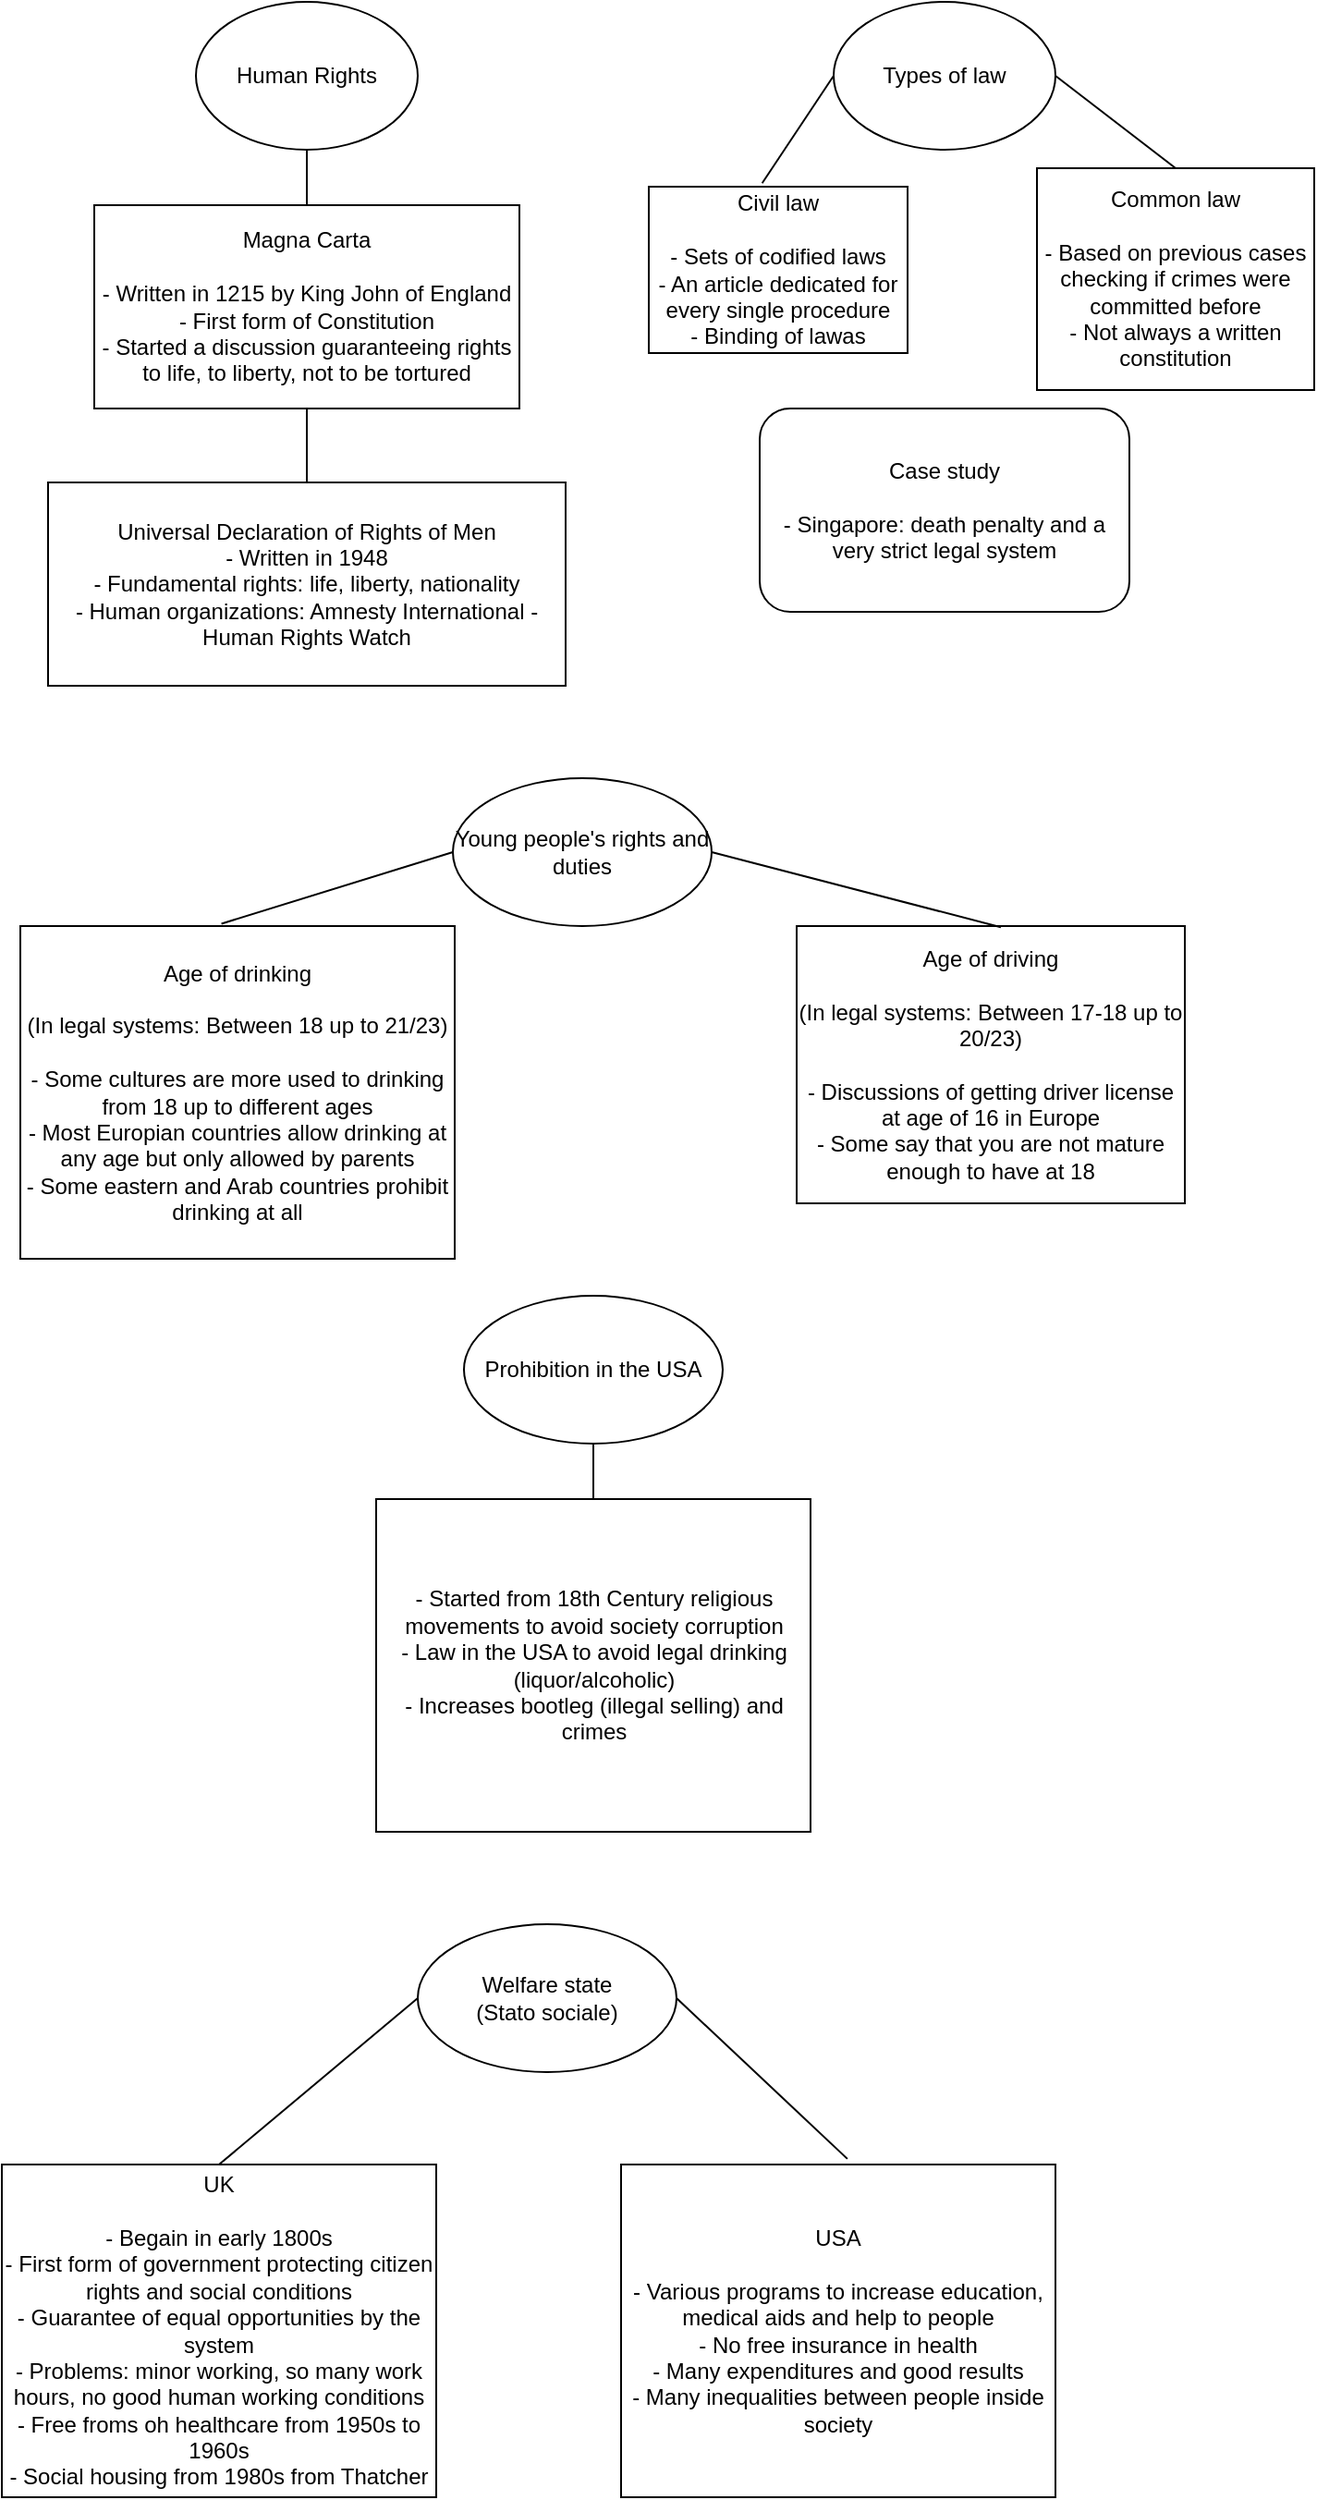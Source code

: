 <mxfile version="22.0.3" type="device">
  <diagram name="Pagina-1" id="fgEIDOo5GtxxUQLo1sm6">
    <mxGraphModel dx="1290" dy="621" grid="1" gridSize="10" guides="1" tooltips="1" connect="1" arrows="1" fold="1" page="1" pageScale="1" pageWidth="827" pageHeight="1169" math="0" shadow="0">
      <root>
        <mxCell id="0" />
        <mxCell id="1" parent="0" />
        <mxCell id="p7SyDIi_kHGNF9VmyP0l-3" value="Magna Carta&lt;br&gt;&lt;br&gt;- Written in 1215 by King John of England&lt;br&gt;- First form of Constitution&lt;br&gt;- Started a discussion guaranteeing rights to life, to liberty, not to be tortured&lt;br&gt;" style="rounded=0;whiteSpace=wrap;html=1;" vertex="1" parent="1">
          <mxGeometry x="150" y="220" width="230" height="110" as="geometry" />
        </mxCell>
        <mxCell id="p7SyDIi_kHGNF9VmyP0l-5" value="Human Rights" style="ellipse;whiteSpace=wrap;html=1;" vertex="1" parent="1">
          <mxGeometry x="205" y="110" width="120" height="80" as="geometry" />
        </mxCell>
        <mxCell id="p7SyDIi_kHGNF9VmyP0l-6" value="Universal Declaration of Rights of Men&lt;br&gt;- Written in 1948&lt;br&gt;- Fundamental rights: life, liberty, nationality&lt;br&gt;- Human organizations: Amnesty International - Human Rights Watch" style="rounded=0;whiteSpace=wrap;html=1;" vertex="1" parent="1">
          <mxGeometry x="125" y="370" width="280" height="110" as="geometry" />
        </mxCell>
        <mxCell id="p7SyDIi_kHGNF9VmyP0l-7" value="Types of law" style="ellipse;whiteSpace=wrap;html=1;" vertex="1" parent="1">
          <mxGeometry x="550" y="110" width="120" height="80" as="geometry" />
        </mxCell>
        <mxCell id="p7SyDIi_kHGNF9VmyP0l-8" value="Civil law&lt;br&gt;&lt;br&gt;- Sets of codified laws&lt;br&gt;- An article dedicated for every single procedure&lt;br&gt;- Binding of lawas" style="rounded=0;whiteSpace=wrap;html=1;" vertex="1" parent="1">
          <mxGeometry x="450" y="210" width="140" height="90" as="geometry" />
        </mxCell>
        <mxCell id="p7SyDIi_kHGNF9VmyP0l-9" value="Common law&lt;br&gt;&lt;br&gt;- Based on previous cases checking if crimes were committed before&lt;br&gt;- Not always a written constitution" style="rounded=0;whiteSpace=wrap;html=1;" vertex="1" parent="1">
          <mxGeometry x="660" y="200" width="150" height="120" as="geometry" />
        </mxCell>
        <mxCell id="p7SyDIi_kHGNF9VmyP0l-10" value="" style="endArrow=none;html=1;rounded=0;entryX=0;entryY=0.5;entryDx=0;entryDy=0;exitX=0.438;exitY=-0.021;exitDx=0;exitDy=0;exitPerimeter=0;" edge="1" parent="1" source="p7SyDIi_kHGNF9VmyP0l-8" target="p7SyDIi_kHGNF9VmyP0l-7">
          <mxGeometry width="50" height="50" relative="1" as="geometry">
            <mxPoint x="580" y="250" as="sourcePoint" />
            <mxPoint x="630" y="200" as="targetPoint" />
          </mxGeometry>
        </mxCell>
        <mxCell id="p7SyDIi_kHGNF9VmyP0l-11" value="" style="endArrow=none;html=1;rounded=0;entryX=1;entryY=0.5;entryDx=0;entryDy=0;exitX=0.5;exitY=0;exitDx=0;exitDy=0;" edge="1" parent="1" source="p7SyDIi_kHGNF9VmyP0l-9" target="p7SyDIi_kHGNF9VmyP0l-7">
          <mxGeometry width="50" height="50" relative="1" as="geometry">
            <mxPoint x="543" y="209" as="sourcePoint" />
            <mxPoint x="560" y="160" as="targetPoint" />
          </mxGeometry>
        </mxCell>
        <mxCell id="p7SyDIi_kHGNF9VmyP0l-12" value="" style="endArrow=none;html=1;rounded=0;entryX=0.5;entryY=1;entryDx=0;entryDy=0;exitX=0.5;exitY=0;exitDx=0;exitDy=0;" edge="1" parent="1" source="p7SyDIi_kHGNF9VmyP0l-3" target="p7SyDIi_kHGNF9VmyP0l-5">
          <mxGeometry width="50" height="50" relative="1" as="geometry">
            <mxPoint x="240" y="330" as="sourcePoint" />
            <mxPoint x="290" y="280" as="targetPoint" />
          </mxGeometry>
        </mxCell>
        <mxCell id="p7SyDIi_kHGNF9VmyP0l-13" value="" style="endArrow=none;html=1;rounded=0;entryX=0.5;entryY=1;entryDx=0;entryDy=0;exitX=0.5;exitY=0;exitDx=0;exitDy=0;" edge="1" parent="1" source="p7SyDIi_kHGNF9VmyP0l-6" target="p7SyDIi_kHGNF9VmyP0l-3">
          <mxGeometry width="50" height="50" relative="1" as="geometry">
            <mxPoint x="240" y="450" as="sourcePoint" />
            <mxPoint x="290" y="400" as="targetPoint" />
          </mxGeometry>
        </mxCell>
        <mxCell id="p7SyDIi_kHGNF9VmyP0l-14" value="Case study&lt;br&gt;&lt;br&gt;- Singapore: death penalty and a very strict legal system" style="rounded=1;whiteSpace=wrap;html=1;" vertex="1" parent="1">
          <mxGeometry x="510" y="330" width="200" height="110" as="geometry" />
        </mxCell>
        <mxCell id="p7SyDIi_kHGNF9VmyP0l-15" value="Young people&#39;s rights and duties" style="ellipse;whiteSpace=wrap;html=1;" vertex="1" parent="1">
          <mxGeometry x="344" y="530" width="140" height="80" as="geometry" />
        </mxCell>
        <mxCell id="p7SyDIi_kHGNF9VmyP0l-16" value="Age of drinking&lt;br&gt;&lt;br&gt;(In legal systems: Between 18 up to 21/23)&lt;br&gt;&lt;br&gt;- Some cultures are more used to drinking from 18 up to different ages&lt;br&gt;- Most Europian countries allow drinking at any age but only allowed by parents&lt;br&gt;- Some eastern and Arab countries prohibit drinking at all" style="rounded=0;whiteSpace=wrap;html=1;" vertex="1" parent="1">
          <mxGeometry x="110" y="610" width="235" height="180" as="geometry" />
        </mxCell>
        <mxCell id="p7SyDIi_kHGNF9VmyP0l-18" value="Age of driving&lt;br&gt;&lt;br&gt;(In legal systems: Between 17-18 up to 20/23)&lt;br style=&quot;border-color: var(--border-color);&quot;&gt;&lt;br style=&quot;border-color: var(--border-color);&quot;&gt;- Discussions of getting driver license at age of 16 in Europe&lt;br style=&quot;border-color: var(--border-color);&quot;&gt;- Some say that you are not mature enough to have at 18" style="rounded=0;whiteSpace=wrap;html=1;" vertex="1" parent="1">
          <mxGeometry x="530" y="610" width="210" height="150" as="geometry" />
        </mxCell>
        <mxCell id="p7SyDIi_kHGNF9VmyP0l-19" value="" style="endArrow=none;html=1;rounded=0;exitX=0.463;exitY=-0.007;exitDx=0;exitDy=0;exitPerimeter=0;entryX=0;entryY=0.5;entryDx=0;entryDy=0;" edge="1" parent="1" source="p7SyDIi_kHGNF9VmyP0l-16" target="p7SyDIi_kHGNF9VmyP0l-15">
          <mxGeometry width="50" height="50" relative="1" as="geometry">
            <mxPoint x="420" y="690" as="sourcePoint" />
            <mxPoint x="470" y="640" as="targetPoint" />
          </mxGeometry>
        </mxCell>
        <mxCell id="p7SyDIi_kHGNF9VmyP0l-20" value="" style="endArrow=none;html=1;rounded=0;exitX=0.526;exitY=0.004;exitDx=0;exitDy=0;exitPerimeter=0;entryX=1;entryY=0.5;entryDx=0;entryDy=0;" edge="1" parent="1" source="p7SyDIi_kHGNF9VmyP0l-18" target="p7SyDIi_kHGNF9VmyP0l-15">
          <mxGeometry width="50" height="50" relative="1" as="geometry">
            <mxPoint x="229" y="619" as="sourcePoint" />
            <mxPoint x="370" y="580" as="targetPoint" />
          </mxGeometry>
        </mxCell>
        <mxCell id="p7SyDIi_kHGNF9VmyP0l-21" value="Prohibition in the USA" style="ellipse;whiteSpace=wrap;html=1;" vertex="1" parent="1">
          <mxGeometry x="350" y="810" width="140" height="80" as="geometry" />
        </mxCell>
        <mxCell id="p7SyDIi_kHGNF9VmyP0l-22" value="Welfare state&lt;br&gt;(Stato sociale)" style="ellipse;whiteSpace=wrap;html=1;" vertex="1" parent="1">
          <mxGeometry x="325" y="1150" width="140" height="80" as="geometry" />
        </mxCell>
        <mxCell id="p7SyDIi_kHGNF9VmyP0l-23" value="UK&lt;br&gt;&lt;br&gt;- Begain in early 1800s&lt;br&gt;- First form of government protecting citizen rights and social conditions&lt;br&gt;- Guarantee of equal opportunities by the system&lt;br&gt;- Problems: minor working, so many work hours, no good human working conditions&lt;br&gt;- Free froms oh healthcare from 1950s to 1960s&lt;br&gt;- Social housing from 1980s from Thatcher" style="rounded=0;whiteSpace=wrap;html=1;" vertex="1" parent="1">
          <mxGeometry x="100" y="1280" width="235" height="180" as="geometry" />
        </mxCell>
        <mxCell id="p7SyDIi_kHGNF9VmyP0l-24" value="USA&lt;br&gt;&lt;br&gt;- Various programs to increase education, medical aids and help to people&lt;br&gt;- No free insurance in health&lt;br&gt;- Many expenditures and good results&lt;br&gt;- Many inequalities between people inside society" style="rounded=0;whiteSpace=wrap;html=1;" vertex="1" parent="1">
          <mxGeometry x="435" y="1280" width="235" height="180" as="geometry" />
        </mxCell>
        <mxCell id="p7SyDIi_kHGNF9VmyP0l-25" value="- Started from 18th Century religious movements to avoid society corruption&lt;br&gt;- Law in the USA to avoid legal drinking (liquor/alcoholic)&lt;br&gt;- Increases bootleg (illegal selling) and crimes" style="rounded=0;whiteSpace=wrap;html=1;" vertex="1" parent="1">
          <mxGeometry x="302.5" y="920" width="235" height="180" as="geometry" />
        </mxCell>
        <mxCell id="p7SyDIi_kHGNF9VmyP0l-26" value="" style="endArrow=none;html=1;rounded=0;entryX=0.5;entryY=1;entryDx=0;entryDy=0;exitX=0.5;exitY=0;exitDx=0;exitDy=0;" edge="1" parent="1" source="p7SyDIi_kHGNF9VmyP0l-25" target="p7SyDIi_kHGNF9VmyP0l-21">
          <mxGeometry width="50" height="50" relative="1" as="geometry">
            <mxPoint x="340" y="960" as="sourcePoint" />
            <mxPoint x="390" y="910" as="targetPoint" />
          </mxGeometry>
        </mxCell>
        <mxCell id="p7SyDIi_kHGNF9VmyP0l-27" value="" style="endArrow=none;html=1;rounded=0;entryX=0;entryY=0.5;entryDx=0;entryDy=0;exitX=0.5;exitY=0;exitDx=0;exitDy=0;" edge="1" parent="1" source="p7SyDIi_kHGNF9VmyP0l-23" target="p7SyDIi_kHGNF9VmyP0l-22">
          <mxGeometry width="50" height="50" relative="1" as="geometry">
            <mxPoint x="270" y="1260" as="sourcePoint" />
            <mxPoint x="430" y="1270" as="targetPoint" />
          </mxGeometry>
        </mxCell>
        <mxCell id="p7SyDIi_kHGNF9VmyP0l-28" value="" style="endArrow=none;html=1;rounded=0;entryX=1;entryY=0.5;entryDx=0;entryDy=0;exitX=0.521;exitY=-0.017;exitDx=0;exitDy=0;exitPerimeter=0;" edge="1" parent="1" source="p7SyDIi_kHGNF9VmyP0l-24" target="p7SyDIi_kHGNF9VmyP0l-22">
          <mxGeometry width="50" height="50" relative="1" as="geometry">
            <mxPoint x="520" y="1260" as="sourcePoint" />
            <mxPoint x="335" y="1200" as="targetPoint" />
          </mxGeometry>
        </mxCell>
      </root>
    </mxGraphModel>
  </diagram>
</mxfile>
